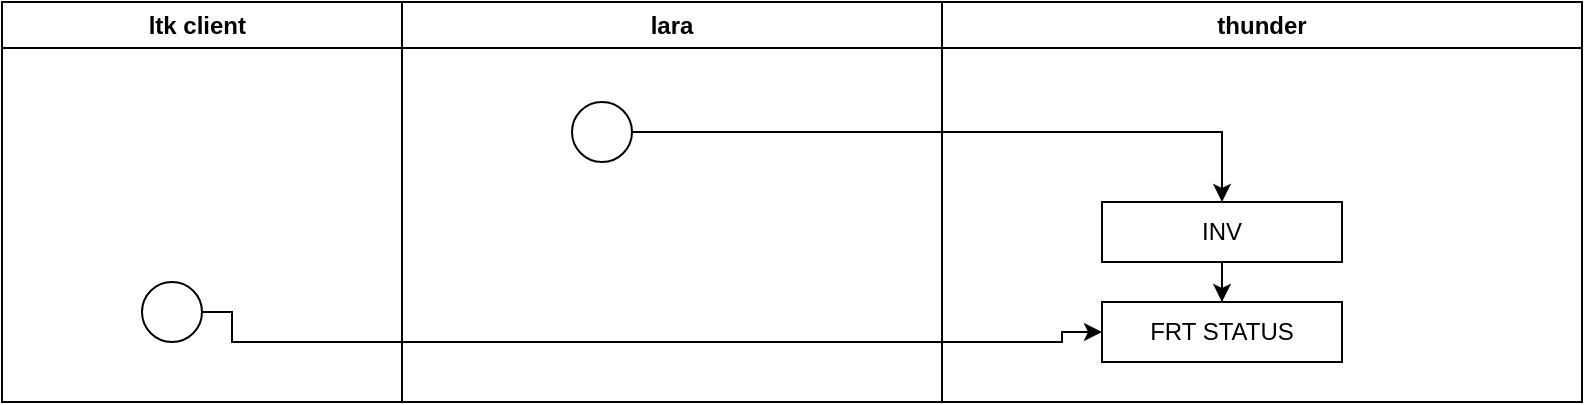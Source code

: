 <mxfile version="21.5.0" type="github">
  <diagram name="第 1 页" id="QOnTSSQmwPnzcd5Xkw5Z">
    <mxGraphModel dx="1434" dy="740" grid="1" gridSize="10" guides="1" tooltips="1" connect="1" arrows="1" fold="1" page="1" pageScale="1" pageWidth="10000" pageHeight="10000" math="0" shadow="0">
      <root>
        <mxCell id="0" />
        <mxCell id="1" parent="0" />
        <mxCell id="YfxHdZobSpgit8-oHWuQ-1" value="ltk client&lt;span style=&quot;white-space: pre;&quot;&gt;&#x9;&lt;/span&gt;" style="swimlane;whiteSpace=wrap;html=1;" vertex="1" parent="1">
          <mxGeometry x="320" y="200" width="200" height="200" as="geometry" />
        </mxCell>
        <mxCell id="YfxHdZobSpgit8-oHWuQ-14" value="" style="ellipse;" vertex="1" parent="YfxHdZobSpgit8-oHWuQ-1">
          <mxGeometry x="70" y="140" width="30" height="30" as="geometry" />
        </mxCell>
        <mxCell id="YfxHdZobSpgit8-oHWuQ-2" value="lara" style="swimlane;whiteSpace=wrap;html=1;" vertex="1" parent="1">
          <mxGeometry x="520" y="200" width="270" height="200" as="geometry" />
        </mxCell>
        <mxCell id="YfxHdZobSpgit8-oHWuQ-9" value="" style="ellipse;" vertex="1" parent="YfxHdZobSpgit8-oHWuQ-2">
          <mxGeometry x="85" y="50" width="30" height="30" as="geometry" />
        </mxCell>
        <mxCell id="YfxHdZobSpgit8-oHWuQ-3" value="thunder" style="swimlane;whiteSpace=wrap;html=1;" vertex="1" parent="1">
          <mxGeometry x="790" y="200" width="320" height="200" as="geometry" />
        </mxCell>
        <mxCell id="YfxHdZobSpgit8-oHWuQ-19" style="edgeStyle=orthogonalEdgeStyle;rounded=0;orthogonalLoop=1;jettySize=auto;html=1;" edge="1" parent="YfxHdZobSpgit8-oHWuQ-3" source="YfxHdZobSpgit8-oHWuQ-12" target="YfxHdZobSpgit8-oHWuQ-17">
          <mxGeometry relative="1" as="geometry" />
        </mxCell>
        <mxCell id="YfxHdZobSpgit8-oHWuQ-12" value="INV" style="whiteSpace=wrap;html=1;" vertex="1" parent="YfxHdZobSpgit8-oHWuQ-3">
          <mxGeometry x="80" y="100" width="120" height="30" as="geometry" />
        </mxCell>
        <mxCell id="YfxHdZobSpgit8-oHWuQ-17" value="FRT STATUS" style="whiteSpace=wrap;html=1;" vertex="1" parent="YfxHdZobSpgit8-oHWuQ-3">
          <mxGeometry x="80" y="150" width="120" height="30" as="geometry" />
        </mxCell>
        <mxCell id="YfxHdZobSpgit8-oHWuQ-13" value="" style="edgeStyle=orthogonalEdgeStyle;rounded=0;orthogonalLoop=1;jettySize=auto;html=1;" edge="1" parent="1" source="YfxHdZobSpgit8-oHWuQ-9" target="YfxHdZobSpgit8-oHWuQ-12">
          <mxGeometry relative="1" as="geometry" />
        </mxCell>
        <mxCell id="YfxHdZobSpgit8-oHWuQ-18" value="" style="edgeStyle=orthogonalEdgeStyle;rounded=0;orthogonalLoop=1;jettySize=auto;html=1;exitX=1;exitY=0.5;exitDx=0;exitDy=0;" edge="1" parent="1" source="YfxHdZobSpgit8-oHWuQ-14" target="YfxHdZobSpgit8-oHWuQ-17">
          <mxGeometry relative="1" as="geometry">
            <mxPoint x="435" y="345" as="sourcePoint" />
            <Array as="points">
              <mxPoint x="435" y="355" />
              <mxPoint x="435" y="370" />
              <mxPoint x="850" y="370" />
              <mxPoint x="850" y="365" />
            </Array>
          </mxGeometry>
        </mxCell>
      </root>
    </mxGraphModel>
  </diagram>
</mxfile>
